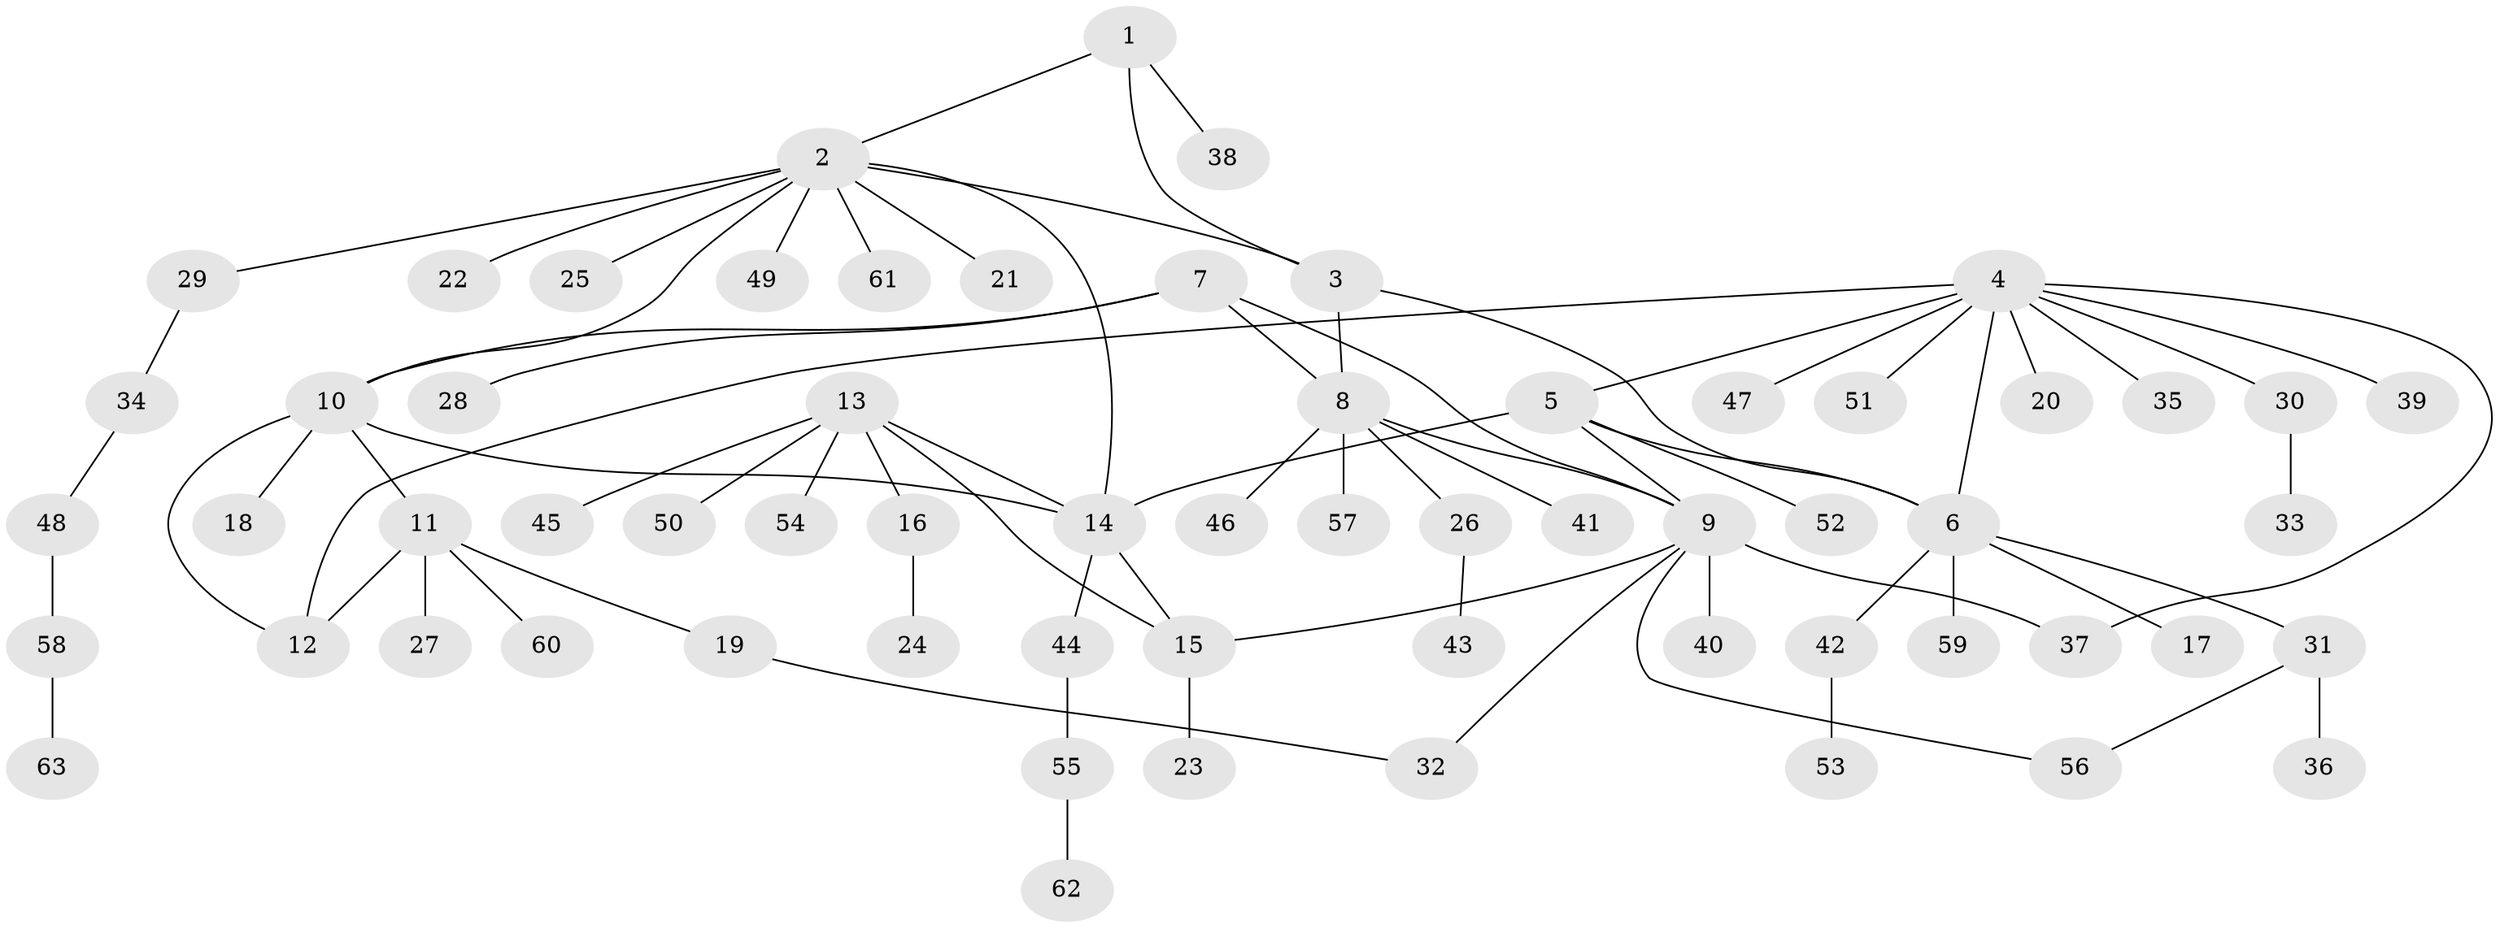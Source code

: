// coarse degree distribution, {3: 0.10526315789473684, 5: 0.10526315789473684, 4: 0.07894736842105263, 2: 0.13157894736842105, 9: 0.02631578947368421, 1: 0.47368421052631576, 7: 0.02631578947368421, 6: 0.02631578947368421, 8: 0.02631578947368421}
// Generated by graph-tools (version 1.1) at 2025/37/03/04/25 23:37:42]
// undirected, 63 vertices, 76 edges
graph export_dot {
  node [color=gray90,style=filled];
  1;
  2;
  3;
  4;
  5;
  6;
  7;
  8;
  9;
  10;
  11;
  12;
  13;
  14;
  15;
  16;
  17;
  18;
  19;
  20;
  21;
  22;
  23;
  24;
  25;
  26;
  27;
  28;
  29;
  30;
  31;
  32;
  33;
  34;
  35;
  36;
  37;
  38;
  39;
  40;
  41;
  42;
  43;
  44;
  45;
  46;
  47;
  48;
  49;
  50;
  51;
  52;
  53;
  54;
  55;
  56;
  57;
  58;
  59;
  60;
  61;
  62;
  63;
  1 -- 2;
  1 -- 3;
  1 -- 38;
  2 -- 3;
  2 -- 10;
  2 -- 14;
  2 -- 21;
  2 -- 22;
  2 -- 25;
  2 -- 29;
  2 -- 49;
  2 -- 61;
  3 -- 6;
  3 -- 8;
  4 -- 5;
  4 -- 6;
  4 -- 12;
  4 -- 20;
  4 -- 30;
  4 -- 35;
  4 -- 37;
  4 -- 39;
  4 -- 47;
  4 -- 51;
  5 -- 6;
  5 -- 9;
  5 -- 14;
  5 -- 52;
  6 -- 17;
  6 -- 31;
  6 -- 42;
  6 -- 59;
  7 -- 8;
  7 -- 9;
  7 -- 10;
  7 -- 28;
  8 -- 9;
  8 -- 26;
  8 -- 41;
  8 -- 46;
  8 -- 57;
  9 -- 15;
  9 -- 32;
  9 -- 37;
  9 -- 40;
  9 -- 56;
  10 -- 11;
  10 -- 12;
  10 -- 14;
  10 -- 18;
  11 -- 12;
  11 -- 19;
  11 -- 27;
  11 -- 60;
  13 -- 14;
  13 -- 15;
  13 -- 16;
  13 -- 45;
  13 -- 50;
  13 -- 54;
  14 -- 15;
  14 -- 44;
  15 -- 23;
  16 -- 24;
  19 -- 32;
  26 -- 43;
  29 -- 34;
  30 -- 33;
  31 -- 36;
  31 -- 56;
  34 -- 48;
  42 -- 53;
  44 -- 55;
  48 -- 58;
  55 -- 62;
  58 -- 63;
}
